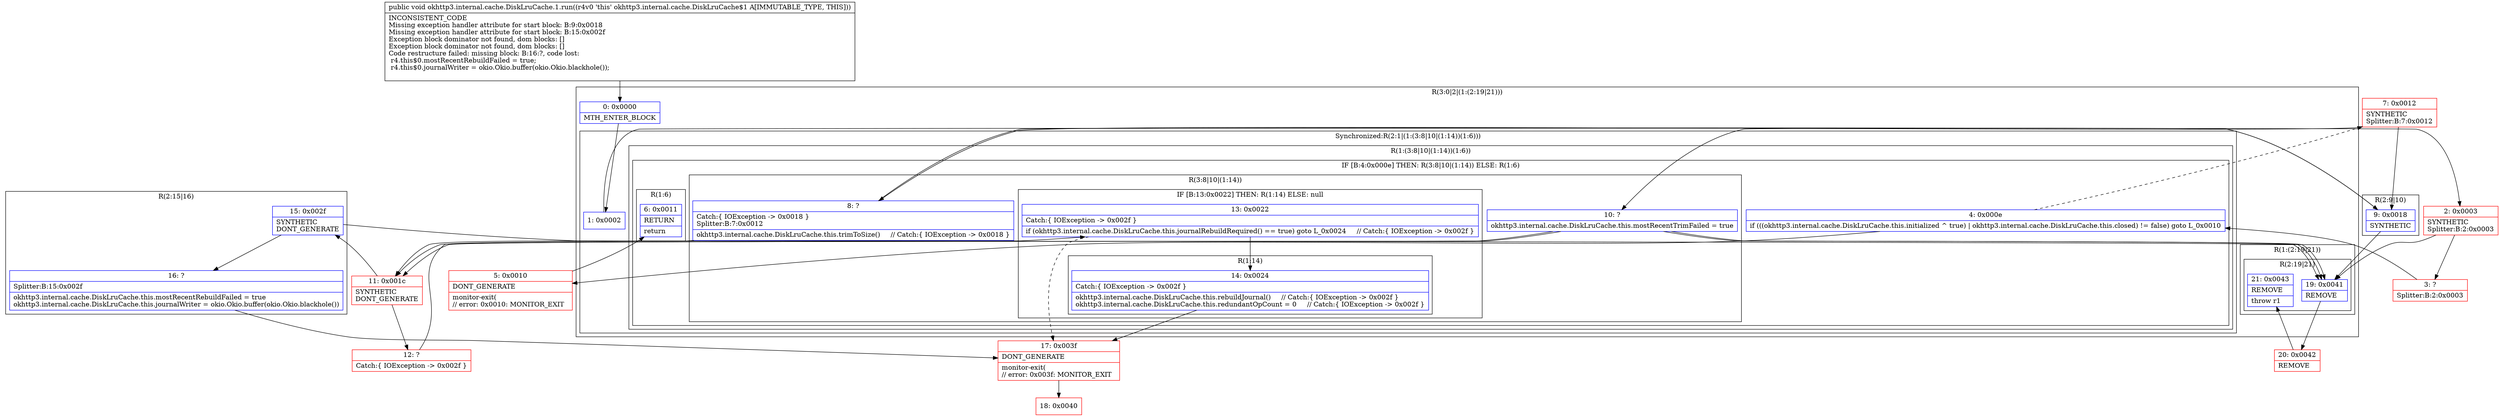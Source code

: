 digraph "CFG forokhttp3.internal.cache.DiskLruCache.1.run()V" {
subgraph cluster_Region_651331308 {
label = "R(3:0|2|(1:(2:19|21)))";
node [shape=record,color=blue];
Node_0 [shape=record,label="{0\:\ 0x0000|MTH_ENTER_BLOCK\l}"];
subgraph cluster_SynchronizedRegion_1481585450 {
label = "Synchronized:R(2:1|(1:(3:8|10|(1:14))(1:6)))";
node [shape=record,color=blue];
Node_1 [shape=record,label="{1\:\ 0x0002}"];
subgraph cluster_Region_1182240683 {
label = "R(1:(3:8|10|(1:14))(1:6))";
node [shape=record,color=blue];
subgraph cluster_IfRegion_2006735685 {
label = "IF [B:4:0x000e] THEN: R(3:8|10|(1:14)) ELSE: R(1:6)";
node [shape=record,color=blue];
Node_4 [shape=record,label="{4\:\ 0x000e|if (((okhttp3.internal.cache.DiskLruCache.this.initialized ^ true) \| okhttp3.internal.cache.DiskLruCache.this.closed) != false) goto L_0x0010\l}"];
subgraph cluster_Region_1170949820 {
label = "R(3:8|10|(1:14))";
node [shape=record,color=blue];
Node_8 [shape=record,label="{8\:\ ?|Catch:\{ IOException \-\> 0x0018 \}\lSplitter:B:7:0x0012\l|okhttp3.internal.cache.DiskLruCache.this.trimToSize()     \/\/ Catch:\{ IOException \-\> 0x0018 \}\l}"];
Node_10 [shape=record,label="{10\:\ ?|okhttp3.internal.cache.DiskLruCache.this.mostRecentTrimFailed = true\l}"];
subgraph cluster_IfRegion_1690106700 {
label = "IF [B:13:0x0022] THEN: R(1:14) ELSE: null";
node [shape=record,color=blue];
Node_13 [shape=record,label="{13\:\ 0x0022|Catch:\{ IOException \-\> 0x002f \}\l|if (okhttp3.internal.cache.DiskLruCache.this.journalRebuildRequired() == true) goto L_0x0024     \/\/ Catch:\{ IOException \-\> 0x002f \}\l}"];
subgraph cluster_Region_516700839 {
label = "R(1:14)";
node [shape=record,color=blue];
Node_14 [shape=record,label="{14\:\ 0x0024|Catch:\{ IOException \-\> 0x002f \}\l|okhttp3.internal.cache.DiskLruCache.this.rebuildJournal()     \/\/ Catch:\{ IOException \-\> 0x002f \}\lokhttp3.internal.cache.DiskLruCache.this.redundantOpCount = 0     \/\/ Catch:\{ IOException \-\> 0x002f \}\l}"];
}
}
}
subgraph cluster_Region_194976840 {
label = "R(1:6)";
node [shape=record,color=blue];
Node_6 [shape=record,label="{6\:\ 0x0011|RETURN\l|return\l}"];
}
}
}
}
subgraph cluster_Region_343823649 {
label = "R(1:(2:19|21))";
node [shape=record,color=blue];
subgraph cluster_Region_387693177 {
label = "R(2:19|21)";
node [shape=record,color=blue];
Node_19 [shape=record,label="{19\:\ 0x0041|REMOVE\l}"];
Node_21 [shape=record,label="{21\:\ 0x0043|REMOVE\l|throw r1\l}"];
}
}
}
subgraph cluster_Region_1761456959 {
label = "R(2:9|10)";
node [shape=record,color=blue];
Node_9 [shape=record,label="{9\:\ 0x0018|SYNTHETIC\l}"];
Node_10 [shape=record,label="{10\:\ ?|okhttp3.internal.cache.DiskLruCache.this.mostRecentTrimFailed = true\l}"];
}
subgraph cluster_Region_468950836 {
label = "R(2:15|16)";
node [shape=record,color=blue];
Node_15 [shape=record,label="{15\:\ 0x002f|SYNTHETIC\lDONT_GENERATE\l}"];
Node_16 [shape=record,label="{16\:\ ?|Splitter:B:15:0x002f\l|okhttp3.internal.cache.DiskLruCache.this.mostRecentRebuildFailed = true\lokhttp3.internal.cache.DiskLruCache.this.journalWriter = okio.Okio.buffer(okio.Okio.blackhole())\l}"];
}
Node_2 [shape=record,color=red,label="{2\:\ 0x0003|SYNTHETIC\lSplitter:B:2:0x0003\l}"];
Node_3 [shape=record,color=red,label="{3\:\ ?|Splitter:B:2:0x0003\l}"];
Node_5 [shape=record,color=red,label="{5\:\ 0x0010|DONT_GENERATE\l|monitor\-exit(\l\/\/ error: 0x0010: MONITOR_EXIT  \l}"];
Node_7 [shape=record,color=red,label="{7\:\ 0x0012|SYNTHETIC\lSplitter:B:7:0x0012\l}"];
Node_11 [shape=record,color=red,label="{11\:\ 0x001c|SYNTHETIC\lDONT_GENERATE\l}"];
Node_12 [shape=record,color=red,label="{12\:\ ?|Catch:\{ IOException \-\> 0x002f \}\l}"];
Node_17 [shape=record,color=red,label="{17\:\ 0x003f|DONT_GENERATE\l|monitor\-exit(\l\/\/ error: 0x003f: MONITOR_EXIT  \l}"];
Node_18 [shape=record,color=red,label="{18\:\ 0x0040}"];
Node_20 [shape=record,color=red,label="{20\:\ 0x0042|REMOVE\l}"];
MethodNode[shape=record,label="{public void okhttp3.internal.cache.DiskLruCache.1.run((r4v0 'this' okhttp3.internal.cache.DiskLruCache$1 A[IMMUTABLE_TYPE, THIS]))  | INCONSISTENT_CODE\lMissing exception handler attribute for start block: B:9:0x0018\lMissing exception handler attribute for start block: B:15:0x002f\lException block dominator not found, dom blocks: []\lException block dominator not found, dom blocks: []\lCode restructure failed: missing block: B:16:?, code lost:\l    r4.this$0.mostRecentRebuildFailed = true;\l    r4.this$0.journalWriter = okio.Okio.buffer(okio.Okio.blackhole());\l\l}"];
MethodNode -> Node_0;
Node_0 -> Node_1;
Node_1 -> Node_2;
Node_4 -> Node_5;
Node_4 -> Node_7[style=dashed];
Node_8 -> Node_9;
Node_8 -> Node_11;
Node_10 -> Node_11;
Node_10 -> Node_19;
Node_13 -> Node_14;
Node_13 -> Node_17[style=dashed];
Node_14 -> Node_17;
Node_19 -> Node_20;
Node_9 -> Node_10;
Node_9 -> Node_19;
Node_10 -> Node_11;
Node_10 -> Node_19;
Node_15 -> Node_16;
Node_15 -> Node_19;
Node_16 -> Node_17;
Node_2 -> Node_3;
Node_2 -> Node_19;
Node_3 -> Node_4;
Node_5 -> Node_6;
Node_7 -> Node_8;
Node_7 -> Node_9;
Node_11 -> Node_12;
Node_11 -> Node_15;
Node_12 -> Node_13;
Node_17 -> Node_18;
Node_20 -> Node_21;
}

